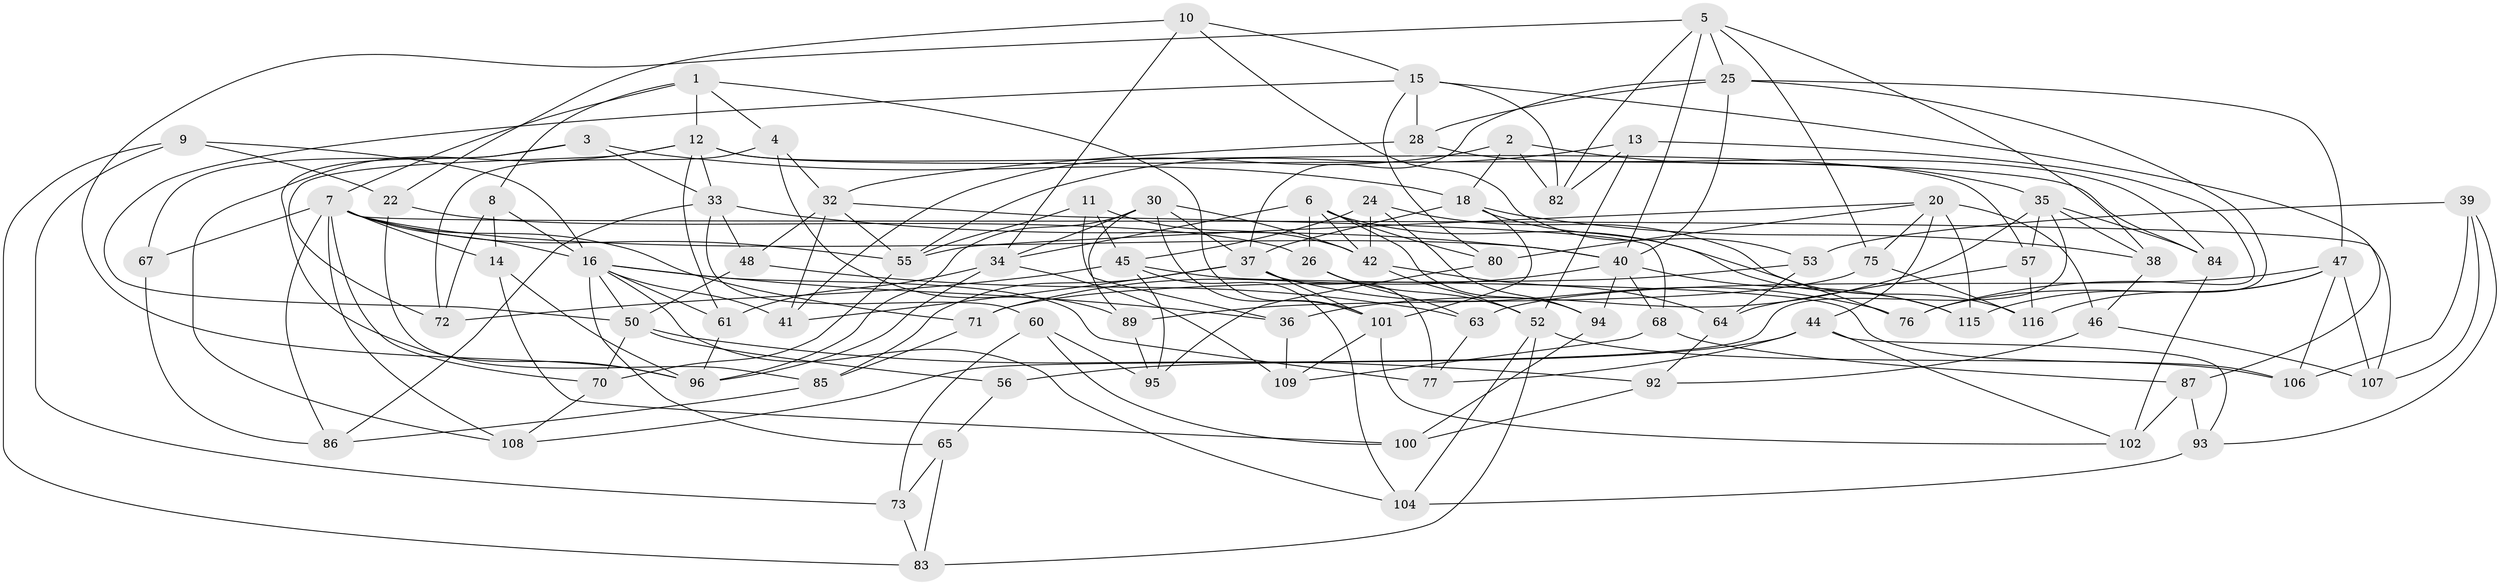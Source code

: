 // original degree distribution, {4: 1.0}
// Generated by graph-tools (version 1.1) at 2025/20/03/04/25 18:20:31]
// undirected, 83 vertices, 197 edges
graph export_dot {
graph [start="1"]
  node [color=gray90,style=filled];
  1 [super="+31"];
  2;
  3;
  4;
  5 [super="+74"];
  6 [super="+27"];
  7 [super="+81+17"];
  8;
  9;
  10;
  11;
  12 [super="+59+21"];
  13;
  14;
  15 [super="+29"];
  16 [super="+62+79"];
  18 [super="+23"];
  20 [super="+66"];
  22;
  24;
  25 [super="+43"];
  26;
  28;
  30 [super="+112"];
  32 [super="+90"];
  33 [super="+58"];
  34 [super="+113"];
  35 [super="+118"];
  36;
  37 [super="+91+111"];
  38;
  39;
  40 [super="+114+49"];
  41;
  42 [super="+97"];
  44 [super="+69"];
  45 [super="+103"];
  46;
  47 [super="+110"];
  48;
  50 [super="+51"];
  52 [super="+54"];
  53;
  55 [super="+99"];
  56;
  57;
  60;
  61;
  63;
  64;
  65;
  67;
  68;
  70;
  71;
  72;
  73;
  75;
  76;
  77;
  80;
  82;
  83;
  84;
  85;
  86;
  87;
  89;
  92;
  93;
  94;
  95;
  96 [super="+119"];
  100;
  101 [super="+105"];
  102;
  104;
  106;
  107;
  108;
  109;
  115;
  116;
  1 -- 12 [weight=2];
  1 -- 4;
  1 -- 8;
  1 -- 101;
  1 -- 7;
  2 -- 41;
  2 -- 82;
  2 -- 18;
  2 -- 35;
  3 -- 67;
  3 -- 96;
  3 -- 18;
  3 -- 33;
  4 -- 89;
  4 -- 72;
  4 -- 32;
  5 -- 38;
  5 -- 96;
  5 -- 25;
  5 -- 40;
  5 -- 82;
  5 -- 75;
  6 -- 34;
  6 -- 115;
  6 -- 80;
  6 -- 94;
  6 -- 26;
  6 -- 42;
  7 -- 14;
  7 -- 107;
  7 -- 16;
  7 -- 40;
  7 -- 108;
  7 -- 67 [weight=2];
  7 -- 55;
  7 -- 70;
  7 -- 71;
  7 -- 86;
  8 -- 14;
  8 -- 72;
  8 -- 16;
  9 -- 22;
  9 -- 83;
  9 -- 73;
  9 -- 16;
  10 -- 53;
  10 -- 34;
  10 -- 22;
  10 -- 15;
  11 -- 36;
  11 -- 55;
  11 -- 42;
  11 -- 45;
  12 -- 108;
  12 -- 84;
  12 -- 33;
  12 -- 72;
  12 -- 57;
  12 -- 61;
  13 -- 52;
  13 -- 82;
  13 -- 76;
  13 -- 55;
  14 -- 100;
  14 -- 96;
  15 -- 28;
  15 -- 80;
  15 -- 82;
  15 -- 50;
  15 -- 87;
  16 -- 36;
  16 -- 41;
  16 -- 104;
  16 -- 77;
  16 -- 65;
  16 -- 50;
  16 -- 61;
  18 -- 101;
  18 -- 38;
  18 -- 76;
  18 -- 37;
  20 -- 80;
  20 -- 46;
  20 -- 55;
  20 -- 75;
  20 -- 115;
  20 -- 44;
  22 -- 85;
  22 -- 26;
  24 -- 116;
  24 -- 94;
  24 -- 42;
  24 -- 45;
  25 -- 76;
  25 -- 28;
  25 -- 40;
  25 -- 47;
  25 -- 37;
  26 -- 63;
  26 -- 52;
  28 -- 84;
  28 -- 32;
  30 -- 89;
  30 -- 34;
  30 -- 101;
  30 -- 96;
  30 -- 42;
  30 -- 37;
  32 -- 55;
  32 -- 68;
  32 -- 48;
  32 -- 41;
  33 -- 86;
  33 -- 60;
  33 -- 48;
  33 -- 40;
  34 -- 61;
  34 -- 96;
  34 -- 109;
  35 -- 36;
  35 -- 108;
  35 -- 84;
  35 -- 57;
  35 -- 38;
  36 -- 109;
  37 -- 77;
  37 -- 76;
  37 -- 85;
  37 -- 101;
  37 -- 41;
  38 -- 46;
  39 -- 53;
  39 -- 93;
  39 -- 106;
  39 -- 107;
  40 -- 71;
  40 -- 68;
  40 -- 115;
  40 -- 94;
  42 -- 52;
  42 -- 64;
  44 -- 93;
  44 -- 56 [weight=2];
  44 -- 102;
  44 -- 77;
  45 -- 106;
  45 -- 95;
  45 -- 104;
  45 -- 72;
  46 -- 107;
  46 -- 92;
  47 -- 115;
  47 -- 106;
  47 -- 107;
  47 -- 116;
  47 -- 63;
  48 -- 50;
  48 -- 63;
  50 -- 56;
  50 -- 92;
  50 -- 70;
  52 -- 83;
  52 -- 104;
  52 -- 106;
  53 -- 64;
  53 -- 71;
  55 -- 70;
  56 -- 65;
  57 -- 116;
  57 -- 64;
  60 -- 95;
  60 -- 100;
  60 -- 73;
  61 -- 96;
  63 -- 77;
  64 -- 92;
  65 -- 73;
  65 -- 83;
  67 -- 86;
  68 -- 87;
  68 -- 109;
  70 -- 108;
  71 -- 85;
  73 -- 83;
  75 -- 89;
  75 -- 116;
  80 -- 95;
  84 -- 102;
  85 -- 86;
  87 -- 93;
  87 -- 102;
  89 -- 95;
  92 -- 100;
  93 -- 104;
  94 -- 100;
  101 -- 102;
  101 -- 109;
}
